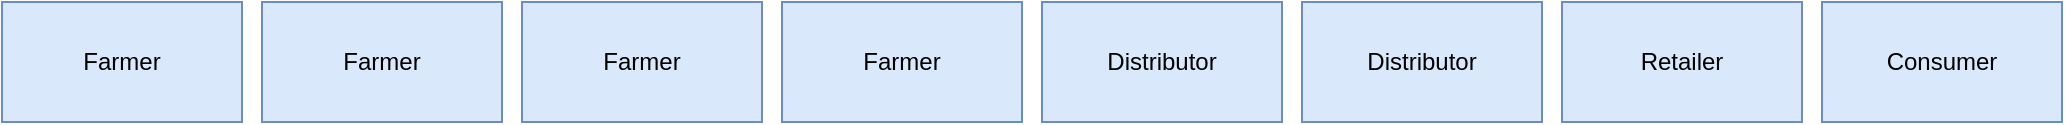 <mxfile version="14.6.13" type="device"><diagram id="OdkNPEYxW0VLPAjz-DGp" name="Page-1"><mxGraphModel dx="790" dy="557" grid="1" gridSize="10" guides="1" tooltips="1" connect="1" arrows="1" fold="1" page="1" pageScale="1" pageWidth="850" pageHeight="1100" math="0" shadow="0"><root><mxCell id="0"/><mxCell id="1" parent="0"/><mxCell id="yTKslMzMr_BqkH5smoS4-1" value="Farmer" style="rounded=0;whiteSpace=wrap;html=1;fillColor=#dae8fc;strokeColor=#6c8ebf;" vertex="1" parent="1"><mxGeometry x="40" y="80" width="120" height="60" as="geometry"/></mxCell><mxCell id="yTKslMzMr_BqkH5smoS4-2" value="Consumer" style="rounded=0;whiteSpace=wrap;html=1;fillColor=#dae8fc;strokeColor=#6c8ebf;" vertex="1" parent="1"><mxGeometry x="950" y="80" width="120" height="60" as="geometry"/></mxCell><mxCell id="yTKslMzMr_BqkH5smoS4-3" value="Farmer" style="rounded=0;whiteSpace=wrap;html=1;fillColor=#dae8fc;strokeColor=#6c8ebf;" vertex="1" parent="1"><mxGeometry x="170" y="80" width="120" height="60" as="geometry"/></mxCell><mxCell id="yTKslMzMr_BqkH5smoS4-4" value="Retailer" style="rounded=0;whiteSpace=wrap;html=1;fillColor=#dae8fc;strokeColor=#6c8ebf;" vertex="1" parent="1"><mxGeometry x="820" y="80" width="120" height="60" as="geometry"/></mxCell><mxCell id="yTKslMzMr_BqkH5smoS4-5" value="Farmer" style="rounded=0;whiteSpace=wrap;html=1;fillColor=#dae8fc;strokeColor=#6c8ebf;" vertex="1" parent="1"><mxGeometry x="300" y="80" width="120" height="60" as="geometry"/></mxCell><mxCell id="yTKslMzMr_BqkH5smoS4-6" value="Farmer" style="rounded=0;whiteSpace=wrap;html=1;fillColor=#dae8fc;strokeColor=#6c8ebf;" vertex="1" parent="1"><mxGeometry x="430" y="80" width="120" height="60" as="geometry"/></mxCell><mxCell id="yTKslMzMr_BqkH5smoS4-7" value="Distributor" style="rounded=0;whiteSpace=wrap;html=1;fillColor=#dae8fc;strokeColor=#6c8ebf;" vertex="1" parent="1"><mxGeometry x="560" y="80" width="120" height="60" as="geometry"/></mxCell><mxCell id="yTKslMzMr_BqkH5smoS4-8" value="Distributor" style="rounded=0;whiteSpace=wrap;html=1;fillColor=#dae8fc;strokeColor=#6c8ebf;" vertex="1" parent="1"><mxGeometry x="690" y="80" width="120" height="60" as="geometry"/></mxCell></root></mxGraphModel></diagram></mxfile>